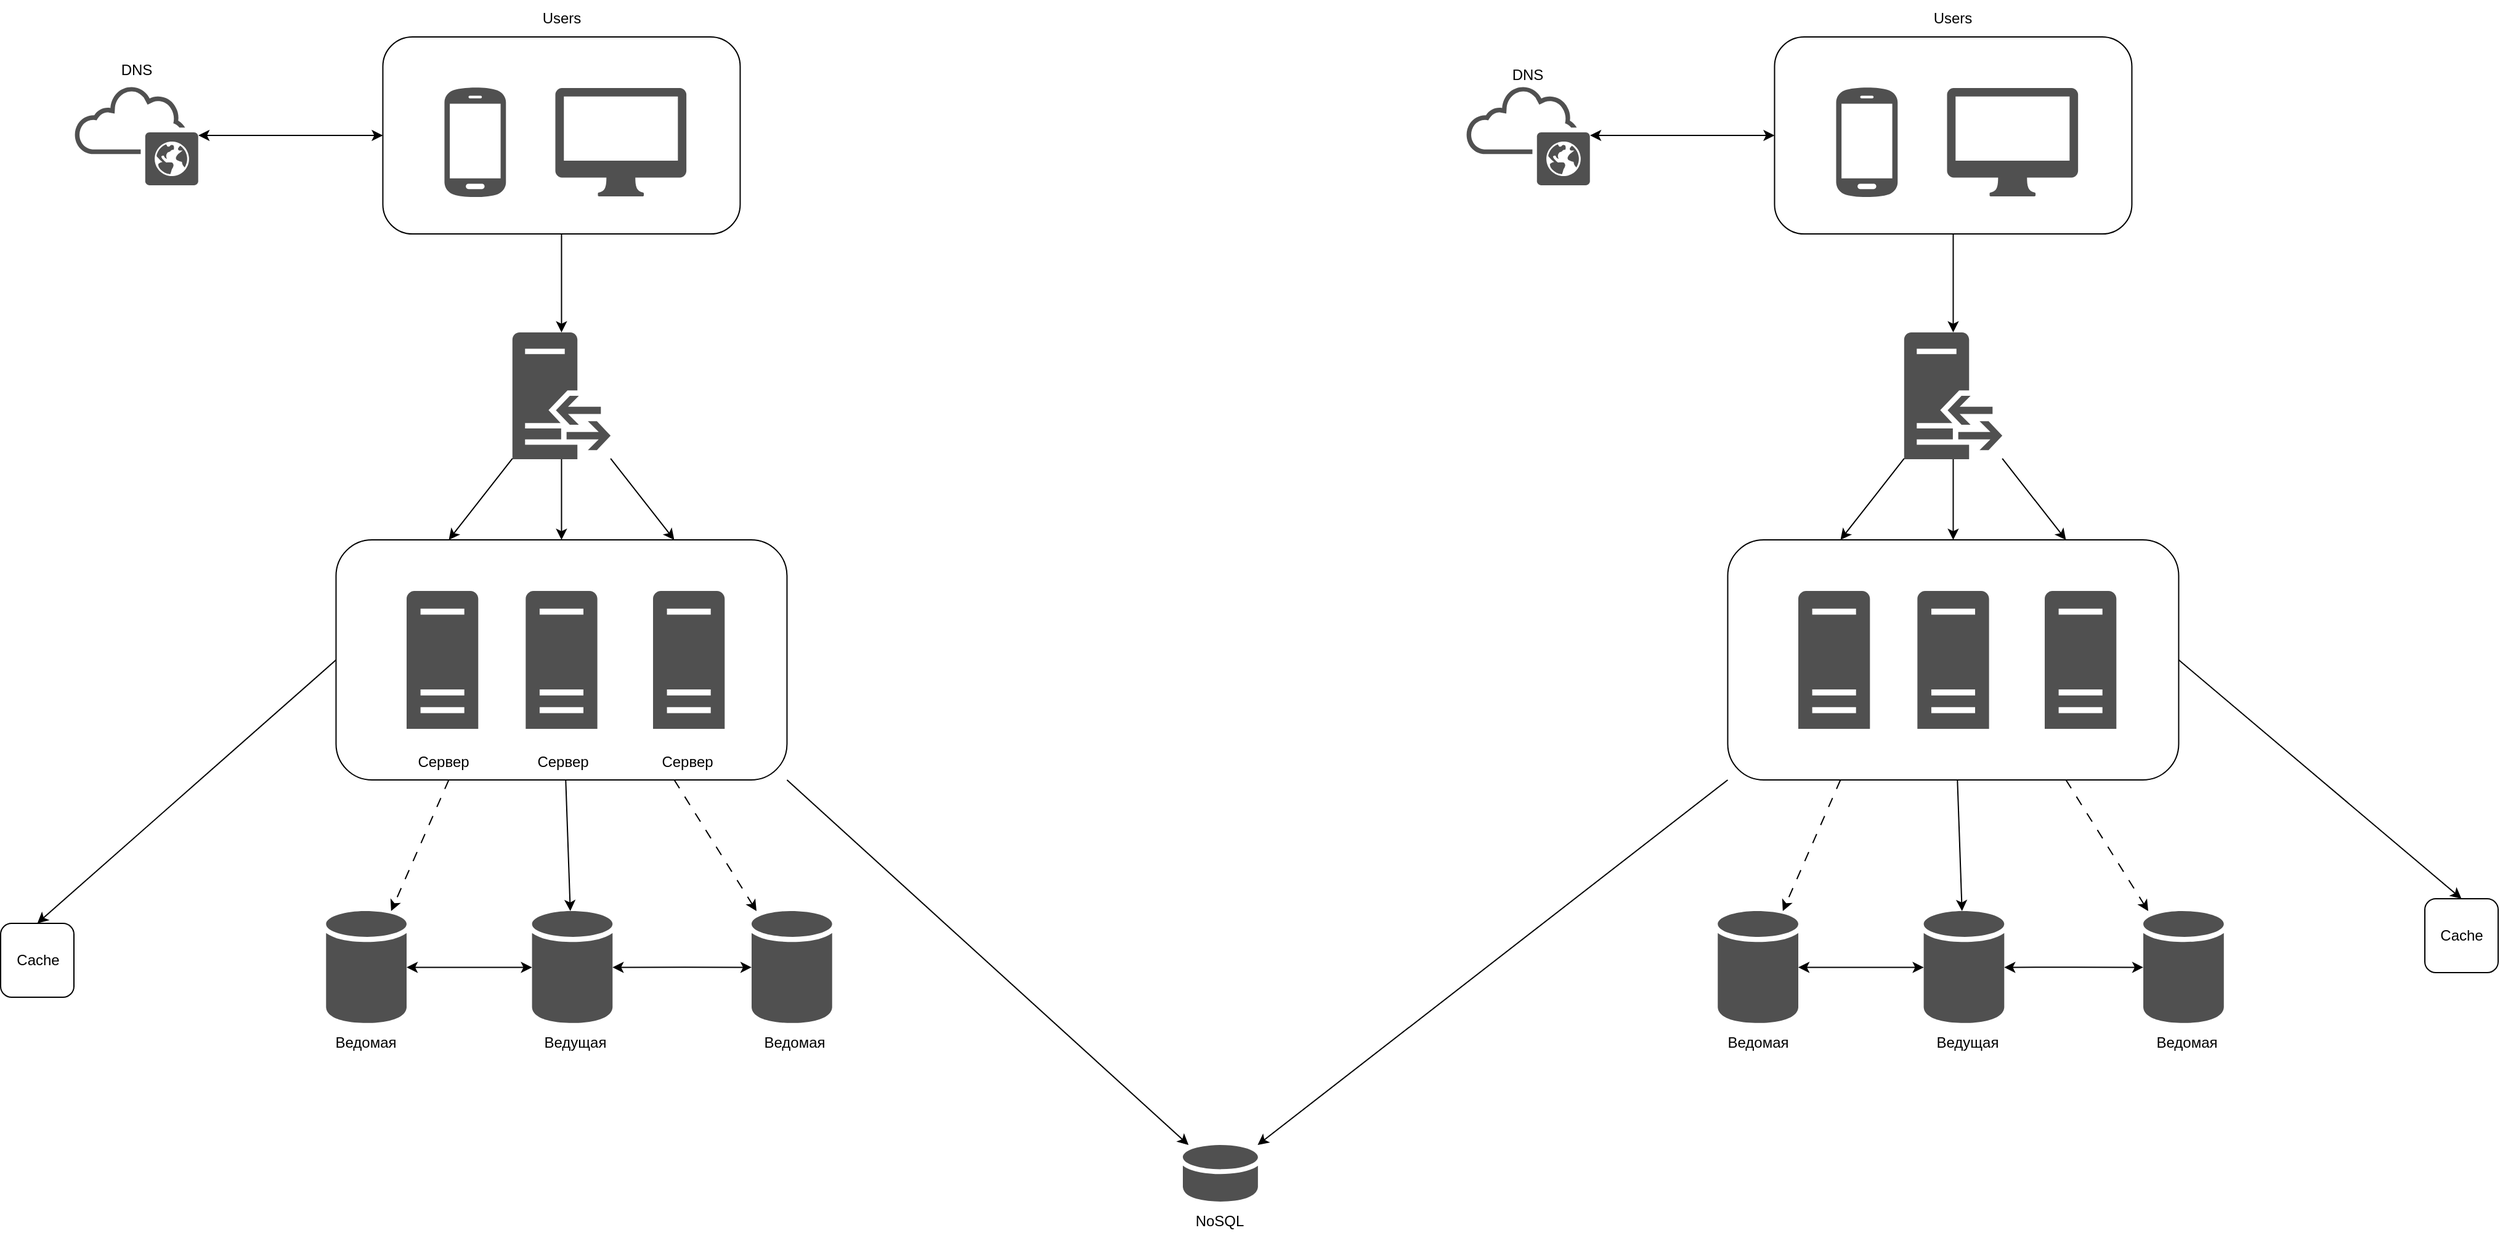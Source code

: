 <mxfile version="21.1.5" type="device">
  <diagram id="WI9T0HZ2pTsCkuznbFz-" name="Page-1">
    <mxGraphModel dx="1659" dy="893" grid="1" gridSize="10" guides="1" tooltips="1" connect="1" arrows="1" fold="1" page="1" pageScale="1" pageWidth="827" pageHeight="1169" math="0" shadow="0">
      <root>
        <mxCell id="0" />
        <mxCell id="1" parent="0" />
        <mxCell id="nlVAUjBcGx_4vp1MrUpF-34" style="rounded=0;orthogonalLoop=1;jettySize=auto;html=1;entryX=0.5;entryY=0;entryDx=0;entryDy=0;exitX=0;exitY=0.5;exitDx=0;exitDy=0;" edge="1" parent="1" source="nlVAUjBcGx_4vp1MrUpF-16" target="nlVAUjBcGx_4vp1MrUpF-32">
          <mxGeometry relative="1" as="geometry" />
        </mxCell>
        <mxCell id="nlVAUjBcGx_4vp1MrUpF-35" style="rounded=0;orthogonalLoop=1;jettySize=auto;html=1;" edge="1" parent="1" source="nlVAUjBcGx_4vp1MrUpF-16" target="nlVAUjBcGx_4vp1MrUpF-23">
          <mxGeometry relative="1" as="geometry" />
        </mxCell>
        <mxCell id="nlVAUjBcGx_4vp1MrUpF-36" style="rounded=0;orthogonalLoop=1;jettySize=auto;html=1;exitX=0.75;exitY=1;exitDx=0;exitDy=0;dashed=1;dashPattern=8 8;" edge="1" parent="1" source="nlVAUjBcGx_4vp1MrUpF-16" target="nlVAUjBcGx_4vp1MrUpF-22">
          <mxGeometry relative="1" as="geometry" />
        </mxCell>
        <mxCell id="nlVAUjBcGx_4vp1MrUpF-37" style="rounded=0;orthogonalLoop=1;jettySize=auto;html=1;exitX=0.25;exitY=1;exitDx=0;exitDy=0;dashed=1;dashPattern=8 8;" edge="1" parent="1" source="nlVAUjBcGx_4vp1MrUpF-16" target="nlVAUjBcGx_4vp1MrUpF-21">
          <mxGeometry relative="1" as="geometry" />
        </mxCell>
        <mxCell id="nlVAUjBcGx_4vp1MrUpF-16" value="" style="rounded=1;whiteSpace=wrap;html=1;" vertex="1" parent="1">
          <mxGeometry x="342.73" y="558.5" width="366" height="195" as="geometry" />
        </mxCell>
        <mxCell id="nlVAUjBcGx_4vp1MrUpF-1" value="" style="sketch=0;pointerEvents=1;shadow=0;dashed=0;html=1;strokeColor=none;fillColor=#505050;labelPosition=center;verticalLabelPosition=bottom;outlineConnect=0;verticalAlign=top;align=center;shape=mxgraph.office.clouds.public_cloud;" vertex="1" parent="1">
          <mxGeometry x="130" y="189.5" width="101" height="81" as="geometry" />
        </mxCell>
        <mxCell id="nlVAUjBcGx_4vp1MrUpF-4" value="" style="rounded=1;whiteSpace=wrap;html=1;" vertex="1" parent="1">
          <mxGeometry x="380.73" y="150" width="290" height="160" as="geometry" />
        </mxCell>
        <mxCell id="nlVAUjBcGx_4vp1MrUpF-2" value="" style="sketch=0;pointerEvents=1;shadow=0;dashed=0;html=1;strokeColor=none;fillColor=#505050;labelPosition=center;verticalLabelPosition=bottom;verticalAlign=top;outlineConnect=0;align=center;shape=mxgraph.office.devices.cell_phone_android_proportional;" vertex="1" parent="1">
          <mxGeometry x="430.73" y="190" width="49.9" height="91" as="geometry" />
        </mxCell>
        <mxCell id="nlVAUjBcGx_4vp1MrUpF-3" value="" style="sketch=0;pointerEvents=1;shadow=0;dashed=0;html=1;strokeColor=none;fillColor=#505050;labelPosition=center;verticalLabelPosition=bottom;verticalAlign=top;outlineConnect=0;align=center;shape=mxgraph.office.devices.mac_client;" vertex="1" parent="1">
          <mxGeometry x="520.73" y="191.5" width="106.34" height="88" as="geometry" />
        </mxCell>
        <mxCell id="nlVAUjBcGx_4vp1MrUpF-6" value="" style="endArrow=classic;html=1;rounded=0;startArrow=classic;startFill=1;exitX=0;exitY=0.5;exitDx=0;exitDy=0;" edge="1" parent="1" source="nlVAUjBcGx_4vp1MrUpF-4" target="nlVAUjBcGx_4vp1MrUpF-1">
          <mxGeometry width="50" height="50" relative="1" as="geometry">
            <mxPoint x="380" y="240" as="sourcePoint" />
            <mxPoint x="240" y="230" as="targetPoint" />
          </mxGeometry>
        </mxCell>
        <mxCell id="nlVAUjBcGx_4vp1MrUpF-7" value="DNS" style="text;html=1;strokeColor=none;fillColor=none;align=center;verticalAlign=middle;whiteSpace=wrap;rounded=0;" vertex="1" parent="1">
          <mxGeometry x="150.5" y="161.5" width="60" height="30" as="geometry" />
        </mxCell>
        <mxCell id="nlVAUjBcGx_4vp1MrUpF-8" value="Users" style="text;html=1;strokeColor=none;fillColor=none;align=center;verticalAlign=middle;whiteSpace=wrap;rounded=0;" vertex="1" parent="1">
          <mxGeometry x="495.73" y="120" width="60" height="30" as="geometry" />
        </mxCell>
        <mxCell id="nlVAUjBcGx_4vp1MrUpF-10" value="" style="sketch=0;pointerEvents=1;shadow=0;dashed=0;html=1;strokeColor=none;fillColor=#505050;labelPosition=center;verticalLabelPosition=bottom;verticalAlign=top;outlineConnect=0;align=center;shape=mxgraph.office.servers.reverse_proxy;" vertex="1" parent="1">
          <mxGeometry x="485.89" y="390" width="79.68" height="103" as="geometry" />
        </mxCell>
        <mxCell id="nlVAUjBcGx_4vp1MrUpF-11" value="" style="sketch=0;pointerEvents=1;shadow=0;dashed=0;html=1;strokeColor=none;fillColor=#505050;labelPosition=center;verticalLabelPosition=bottom;verticalAlign=top;outlineConnect=0;align=center;shape=mxgraph.office.servers.server_generic;" vertex="1" parent="1">
          <mxGeometry x="400" y="600" width="58.15" height="112" as="geometry" />
        </mxCell>
        <mxCell id="nlVAUjBcGx_4vp1MrUpF-14" value="" style="sketch=0;pointerEvents=1;shadow=0;dashed=0;html=1;strokeColor=none;fillColor=#505050;labelPosition=center;verticalLabelPosition=bottom;verticalAlign=top;outlineConnect=0;align=center;shape=mxgraph.office.servers.server_generic;" vertex="1" parent="1">
          <mxGeometry x="496.66" y="600" width="58.15" height="112" as="geometry" />
        </mxCell>
        <mxCell id="nlVAUjBcGx_4vp1MrUpF-15" value="" style="sketch=0;pointerEvents=1;shadow=0;dashed=0;html=1;strokeColor=none;fillColor=#505050;labelPosition=center;verticalLabelPosition=bottom;verticalAlign=top;outlineConnect=0;align=center;shape=mxgraph.office.servers.server_generic;" vertex="1" parent="1">
          <mxGeometry x="600" y="600" width="58.15" height="112" as="geometry" />
        </mxCell>
        <mxCell id="nlVAUjBcGx_4vp1MrUpF-17" value="" style="endArrow=classic;html=1;rounded=0;entryX=0.75;entryY=0;entryDx=0;entryDy=0;" edge="1" parent="1" source="nlVAUjBcGx_4vp1MrUpF-10" target="nlVAUjBcGx_4vp1MrUpF-16">
          <mxGeometry width="50" height="50" relative="1" as="geometry">
            <mxPoint x="540" y="660" as="sourcePoint" />
            <mxPoint x="590" y="610" as="targetPoint" />
          </mxGeometry>
        </mxCell>
        <mxCell id="nlVAUjBcGx_4vp1MrUpF-18" value="" style="endArrow=classic;html=1;rounded=0;entryX=0.5;entryY=0;entryDx=0;entryDy=0;" edge="1" parent="1" source="nlVAUjBcGx_4vp1MrUpF-10" target="nlVAUjBcGx_4vp1MrUpF-16">
          <mxGeometry width="50" height="50" relative="1" as="geometry">
            <mxPoint x="530" y="513" as="sourcePoint" />
            <mxPoint x="571" y="563" as="targetPoint" />
          </mxGeometry>
        </mxCell>
        <mxCell id="nlVAUjBcGx_4vp1MrUpF-19" value="" style="endArrow=classic;html=1;rounded=0;entryX=0.25;entryY=0;entryDx=0;entryDy=0;" edge="1" parent="1" source="nlVAUjBcGx_4vp1MrUpF-10" target="nlVAUjBcGx_4vp1MrUpF-16">
          <mxGeometry width="50" height="50" relative="1" as="geometry">
            <mxPoint x="497" y="513" as="sourcePoint" />
            <mxPoint x="537.66" y="563" as="targetPoint" />
          </mxGeometry>
        </mxCell>
        <mxCell id="nlVAUjBcGx_4vp1MrUpF-20" value="" style="endArrow=classic;html=1;rounded=0;exitX=0.5;exitY=1;exitDx=0;exitDy=0;" edge="1" parent="1" source="nlVAUjBcGx_4vp1MrUpF-4" target="nlVAUjBcGx_4vp1MrUpF-10">
          <mxGeometry width="50" height="50" relative="1" as="geometry">
            <mxPoint x="540" y="430" as="sourcePoint" />
            <mxPoint x="590" y="380" as="targetPoint" />
          </mxGeometry>
        </mxCell>
        <mxCell id="nlVAUjBcGx_4vp1MrUpF-21" value="" style="sketch=0;shadow=0;dashed=0;html=1;strokeColor=none;fillColor=#505050;labelPosition=center;verticalLabelPosition=bottom;verticalAlign=top;outlineConnect=0;align=center;shape=mxgraph.office.databases.database;" vertex="1" parent="1">
          <mxGeometry x="334.64" y="860" width="65.36" height="91.5" as="geometry" />
        </mxCell>
        <mxCell id="nlVAUjBcGx_4vp1MrUpF-22" value="" style="sketch=0;shadow=0;dashed=0;html=1;strokeColor=none;fillColor=#505050;labelPosition=center;verticalLabelPosition=bottom;verticalAlign=top;outlineConnect=0;align=center;shape=mxgraph.office.databases.database;" vertex="1" parent="1">
          <mxGeometry x="680" y="860" width="65.36" height="91.5" as="geometry" />
        </mxCell>
        <mxCell id="nlVAUjBcGx_4vp1MrUpF-23" value="" style="sketch=0;shadow=0;dashed=0;html=1;strokeColor=none;fillColor=#505050;labelPosition=center;verticalLabelPosition=bottom;verticalAlign=top;outlineConnect=0;align=center;shape=mxgraph.office.databases.database;" vertex="1" parent="1">
          <mxGeometry x="501.79" y="860" width="65.36" height="91.5" as="geometry" />
        </mxCell>
        <mxCell id="nlVAUjBcGx_4vp1MrUpF-24" value="" style="endArrow=classic;startArrow=classic;html=1;rounded=0;" edge="1" parent="1" source="nlVAUjBcGx_4vp1MrUpF-21" target="nlVAUjBcGx_4vp1MrUpF-23">
          <mxGeometry width="50" height="50" relative="1" as="geometry">
            <mxPoint x="400" y="910" as="sourcePoint" />
            <mxPoint x="500" y="910" as="targetPoint" />
          </mxGeometry>
        </mxCell>
        <mxCell id="nlVAUjBcGx_4vp1MrUpF-25" value="" style="endArrow=classic;startArrow=classic;html=1;rounded=0;" edge="1" parent="1" source="nlVAUjBcGx_4vp1MrUpF-23" target="nlVAUjBcGx_4vp1MrUpF-22">
          <mxGeometry width="50" height="50" relative="1" as="geometry">
            <mxPoint x="570" y="906" as="sourcePoint" />
            <mxPoint x="667.57" y="905.64" as="targetPoint" />
            <Array as="points">
              <mxPoint x="625.57" y="905.64" />
            </Array>
          </mxGeometry>
        </mxCell>
        <mxCell id="nlVAUjBcGx_4vp1MrUpF-26" value="Ведущая" style="text;html=1;strokeColor=none;fillColor=none;align=center;verticalAlign=middle;whiteSpace=wrap;rounded=0;" vertex="1" parent="1">
          <mxGeometry x="507.15" y="951.5" width="60" height="30" as="geometry" />
        </mxCell>
        <mxCell id="nlVAUjBcGx_4vp1MrUpF-27" value="Ведомая" style="text;html=1;strokeColor=none;fillColor=none;align=center;verticalAlign=middle;whiteSpace=wrap;rounded=0;" vertex="1" parent="1">
          <mxGeometry x="685.36" y="951.5" width="60" height="30" as="geometry" />
        </mxCell>
        <mxCell id="nlVAUjBcGx_4vp1MrUpF-28" value="Ведомая" style="text;html=1;strokeColor=none;fillColor=none;align=center;verticalAlign=middle;whiteSpace=wrap;rounded=0;" vertex="1" parent="1">
          <mxGeometry x="337.32" y="951.5" width="60" height="30" as="geometry" />
        </mxCell>
        <mxCell id="nlVAUjBcGx_4vp1MrUpF-29" value="" style="endArrow=classic;html=1;rounded=0;exitX=1;exitY=1;exitDx=0;exitDy=0;" edge="1" parent="1" source="nlVAUjBcGx_4vp1MrUpF-16" target="nlVAUjBcGx_4vp1MrUpF-30">
          <mxGeometry width="50" height="50" relative="1" as="geometry">
            <mxPoint x="709" y="656" as="sourcePoint" />
            <mxPoint x="210" y="860" as="targetPoint" />
          </mxGeometry>
        </mxCell>
        <mxCell id="nlVAUjBcGx_4vp1MrUpF-30" value="" style="sketch=0;shadow=0;dashed=0;html=1;strokeColor=none;fillColor=#505050;labelPosition=center;verticalLabelPosition=bottom;verticalAlign=top;outlineConnect=0;align=center;shape=mxgraph.office.databases.database_mini_1;" vertex="1" parent="1">
          <mxGeometry x="1030" y="1050" width="60.93" height="47" as="geometry" />
        </mxCell>
        <mxCell id="nlVAUjBcGx_4vp1MrUpF-31" value="NoSQL" style="text;html=1;strokeColor=none;fillColor=none;align=center;verticalAlign=middle;whiteSpace=wrap;rounded=0;" vertex="1" parent="1">
          <mxGeometry x="1030" y="1097" width="60" height="30" as="geometry" />
        </mxCell>
        <mxCell id="nlVAUjBcGx_4vp1MrUpF-32" value="Cache" style="rounded=1;whiteSpace=wrap;html=1;" vertex="1" parent="1">
          <mxGeometry x="70.5" y="870" width="59.5" height="60" as="geometry" />
        </mxCell>
        <mxCell id="nlVAUjBcGx_4vp1MrUpF-38" style="rounded=0;orthogonalLoop=1;jettySize=auto;html=1;entryX=0.5;entryY=0;entryDx=0;entryDy=0;exitX=1;exitY=0.5;exitDx=0;exitDy=0;" edge="1" parent="1" source="nlVAUjBcGx_4vp1MrUpF-42" target="nlVAUjBcGx_4vp1MrUpF-66">
          <mxGeometry relative="1" as="geometry" />
        </mxCell>
        <mxCell id="nlVAUjBcGx_4vp1MrUpF-39" style="rounded=0;orthogonalLoop=1;jettySize=auto;html=1;" edge="1" parent="1" source="nlVAUjBcGx_4vp1MrUpF-42" target="nlVAUjBcGx_4vp1MrUpF-60">
          <mxGeometry relative="1" as="geometry" />
        </mxCell>
        <mxCell id="nlVAUjBcGx_4vp1MrUpF-40" style="rounded=0;orthogonalLoop=1;jettySize=auto;html=1;exitX=0.75;exitY=1;exitDx=0;exitDy=0;dashed=1;dashPattern=8 8;" edge="1" parent="1" source="nlVAUjBcGx_4vp1MrUpF-42" target="nlVAUjBcGx_4vp1MrUpF-59">
          <mxGeometry relative="1" as="geometry" />
        </mxCell>
        <mxCell id="nlVAUjBcGx_4vp1MrUpF-41" style="rounded=0;orthogonalLoop=1;jettySize=auto;html=1;exitX=0.25;exitY=1;exitDx=0;exitDy=0;dashed=1;dashPattern=8 8;" edge="1" parent="1" source="nlVAUjBcGx_4vp1MrUpF-42" target="nlVAUjBcGx_4vp1MrUpF-58">
          <mxGeometry relative="1" as="geometry" />
        </mxCell>
        <mxCell id="nlVAUjBcGx_4vp1MrUpF-67" style="rounded=0;orthogonalLoop=1;jettySize=auto;html=1;exitX=0;exitY=1;exitDx=0;exitDy=0;" edge="1" parent="1" source="nlVAUjBcGx_4vp1MrUpF-42" target="nlVAUjBcGx_4vp1MrUpF-30">
          <mxGeometry relative="1" as="geometry" />
        </mxCell>
        <mxCell id="nlVAUjBcGx_4vp1MrUpF-42" value="" style="rounded=1;whiteSpace=wrap;html=1;" vertex="1" parent="1">
          <mxGeometry x="1472.23" y="558.5" width="366" height="195" as="geometry" />
        </mxCell>
        <mxCell id="nlVAUjBcGx_4vp1MrUpF-43" value="" style="sketch=0;pointerEvents=1;shadow=0;dashed=0;html=1;strokeColor=none;fillColor=#505050;labelPosition=center;verticalLabelPosition=bottom;outlineConnect=0;verticalAlign=top;align=center;shape=mxgraph.office.clouds.public_cloud;" vertex="1" parent="1">
          <mxGeometry x="1259.5" y="189.5" width="101" height="81" as="geometry" />
        </mxCell>
        <mxCell id="nlVAUjBcGx_4vp1MrUpF-44" value="" style="rounded=1;whiteSpace=wrap;html=1;" vertex="1" parent="1">
          <mxGeometry x="1510.23" y="150" width="290" height="160" as="geometry" />
        </mxCell>
        <mxCell id="nlVAUjBcGx_4vp1MrUpF-45" value="" style="sketch=0;pointerEvents=1;shadow=0;dashed=0;html=1;strokeColor=none;fillColor=#505050;labelPosition=center;verticalLabelPosition=bottom;verticalAlign=top;outlineConnect=0;align=center;shape=mxgraph.office.devices.cell_phone_android_proportional;" vertex="1" parent="1">
          <mxGeometry x="1560.23" y="190" width="49.9" height="91" as="geometry" />
        </mxCell>
        <mxCell id="nlVAUjBcGx_4vp1MrUpF-46" value="" style="sketch=0;pointerEvents=1;shadow=0;dashed=0;html=1;strokeColor=none;fillColor=#505050;labelPosition=center;verticalLabelPosition=bottom;verticalAlign=top;outlineConnect=0;align=center;shape=mxgraph.office.devices.mac_client;" vertex="1" parent="1">
          <mxGeometry x="1650.23" y="191.5" width="106.34" height="88" as="geometry" />
        </mxCell>
        <mxCell id="nlVAUjBcGx_4vp1MrUpF-47" value="" style="endArrow=classic;html=1;rounded=0;startArrow=classic;startFill=1;exitX=0;exitY=0.5;exitDx=0;exitDy=0;" edge="1" parent="1" source="nlVAUjBcGx_4vp1MrUpF-44" target="nlVAUjBcGx_4vp1MrUpF-43">
          <mxGeometry width="50" height="50" relative="1" as="geometry">
            <mxPoint x="1509.5" y="240" as="sourcePoint" />
            <mxPoint x="1369.5" y="230" as="targetPoint" />
          </mxGeometry>
        </mxCell>
        <mxCell id="nlVAUjBcGx_4vp1MrUpF-48" value="DNS" style="text;html=1;strokeColor=none;fillColor=none;align=center;verticalAlign=middle;whiteSpace=wrap;rounded=0;" vertex="1" parent="1">
          <mxGeometry x="1280" y="161.5" width="60" height="38.5" as="geometry" />
        </mxCell>
        <mxCell id="nlVAUjBcGx_4vp1MrUpF-49" value="Users" style="text;html=1;strokeColor=none;fillColor=none;align=center;verticalAlign=middle;whiteSpace=wrap;rounded=0;" vertex="1" parent="1">
          <mxGeometry x="1625.23" y="120" width="60" height="30" as="geometry" />
        </mxCell>
        <mxCell id="nlVAUjBcGx_4vp1MrUpF-50" value="" style="sketch=0;pointerEvents=1;shadow=0;dashed=0;html=1;strokeColor=none;fillColor=#505050;labelPosition=center;verticalLabelPosition=bottom;verticalAlign=top;outlineConnect=0;align=center;shape=mxgraph.office.servers.reverse_proxy;" vertex="1" parent="1">
          <mxGeometry x="1615.39" y="390" width="79.68" height="103" as="geometry" />
        </mxCell>
        <mxCell id="nlVAUjBcGx_4vp1MrUpF-51" value="" style="sketch=0;pointerEvents=1;shadow=0;dashed=0;html=1;strokeColor=none;fillColor=#505050;labelPosition=center;verticalLabelPosition=bottom;verticalAlign=top;outlineConnect=0;align=center;shape=mxgraph.office.servers.server_generic;" vertex="1" parent="1">
          <mxGeometry x="1529.5" y="600" width="58.15" height="112" as="geometry" />
        </mxCell>
        <mxCell id="nlVAUjBcGx_4vp1MrUpF-52" value="" style="sketch=0;pointerEvents=1;shadow=0;dashed=0;html=1;strokeColor=none;fillColor=#505050;labelPosition=center;verticalLabelPosition=bottom;verticalAlign=top;outlineConnect=0;align=center;shape=mxgraph.office.servers.server_generic;" vertex="1" parent="1">
          <mxGeometry x="1626.16" y="600" width="58.15" height="112" as="geometry" />
        </mxCell>
        <mxCell id="nlVAUjBcGx_4vp1MrUpF-53" value="" style="sketch=0;pointerEvents=1;shadow=0;dashed=0;html=1;strokeColor=none;fillColor=#505050;labelPosition=center;verticalLabelPosition=bottom;verticalAlign=top;outlineConnect=0;align=center;shape=mxgraph.office.servers.server_generic;" vertex="1" parent="1">
          <mxGeometry x="1729.5" y="600" width="58.15" height="112" as="geometry" />
        </mxCell>
        <mxCell id="nlVAUjBcGx_4vp1MrUpF-54" value="" style="endArrow=classic;html=1;rounded=0;entryX=0.75;entryY=0;entryDx=0;entryDy=0;" edge="1" parent="1" source="nlVAUjBcGx_4vp1MrUpF-50" target="nlVAUjBcGx_4vp1MrUpF-42">
          <mxGeometry width="50" height="50" relative="1" as="geometry">
            <mxPoint x="1669.5" y="660" as="sourcePoint" />
            <mxPoint x="1719.5" y="610" as="targetPoint" />
          </mxGeometry>
        </mxCell>
        <mxCell id="nlVAUjBcGx_4vp1MrUpF-55" value="" style="endArrow=classic;html=1;rounded=0;entryX=0.5;entryY=0;entryDx=0;entryDy=0;" edge="1" parent="1" source="nlVAUjBcGx_4vp1MrUpF-50" target="nlVAUjBcGx_4vp1MrUpF-42">
          <mxGeometry width="50" height="50" relative="1" as="geometry">
            <mxPoint x="1659.5" y="513" as="sourcePoint" />
            <mxPoint x="1700.5" y="563" as="targetPoint" />
          </mxGeometry>
        </mxCell>
        <mxCell id="nlVAUjBcGx_4vp1MrUpF-56" value="" style="endArrow=classic;html=1;rounded=0;entryX=0.25;entryY=0;entryDx=0;entryDy=0;" edge="1" parent="1" source="nlVAUjBcGx_4vp1MrUpF-50" target="nlVAUjBcGx_4vp1MrUpF-42">
          <mxGeometry width="50" height="50" relative="1" as="geometry">
            <mxPoint x="1626.5" y="513" as="sourcePoint" />
            <mxPoint x="1667.16" y="563" as="targetPoint" />
          </mxGeometry>
        </mxCell>
        <mxCell id="nlVAUjBcGx_4vp1MrUpF-57" value="" style="endArrow=classic;html=1;rounded=0;exitX=0.5;exitY=1;exitDx=0;exitDy=0;" edge="1" parent="1" source="nlVAUjBcGx_4vp1MrUpF-44" target="nlVAUjBcGx_4vp1MrUpF-50">
          <mxGeometry width="50" height="50" relative="1" as="geometry">
            <mxPoint x="1669.5" y="430" as="sourcePoint" />
            <mxPoint x="1719.5" y="380" as="targetPoint" />
          </mxGeometry>
        </mxCell>
        <mxCell id="nlVAUjBcGx_4vp1MrUpF-58" value="" style="sketch=0;shadow=0;dashed=0;html=1;strokeColor=none;fillColor=#505050;labelPosition=center;verticalLabelPosition=bottom;verticalAlign=top;outlineConnect=0;align=center;shape=mxgraph.office.databases.database;" vertex="1" parent="1">
          <mxGeometry x="1464.14" y="860" width="65.36" height="91.5" as="geometry" />
        </mxCell>
        <mxCell id="nlVAUjBcGx_4vp1MrUpF-59" value="" style="sketch=0;shadow=0;dashed=0;html=1;strokeColor=none;fillColor=#505050;labelPosition=center;verticalLabelPosition=bottom;verticalAlign=top;outlineConnect=0;align=center;shape=mxgraph.office.databases.database;" vertex="1" parent="1">
          <mxGeometry x="1809.5" y="860" width="65.36" height="91.5" as="geometry" />
        </mxCell>
        <mxCell id="nlVAUjBcGx_4vp1MrUpF-60" value="" style="sketch=0;shadow=0;dashed=0;html=1;strokeColor=none;fillColor=#505050;labelPosition=center;verticalLabelPosition=bottom;verticalAlign=top;outlineConnect=0;align=center;shape=mxgraph.office.databases.database;" vertex="1" parent="1">
          <mxGeometry x="1631.29" y="860" width="65.36" height="91.5" as="geometry" />
        </mxCell>
        <mxCell id="nlVAUjBcGx_4vp1MrUpF-61" value="" style="endArrow=classic;startArrow=classic;html=1;rounded=0;" edge="1" parent="1" source="nlVAUjBcGx_4vp1MrUpF-58" target="nlVAUjBcGx_4vp1MrUpF-60">
          <mxGeometry width="50" height="50" relative="1" as="geometry">
            <mxPoint x="1529.5" y="910" as="sourcePoint" />
            <mxPoint x="1629.5" y="910" as="targetPoint" />
          </mxGeometry>
        </mxCell>
        <mxCell id="nlVAUjBcGx_4vp1MrUpF-62" value="" style="endArrow=classic;startArrow=classic;html=1;rounded=0;" edge="1" parent="1" source="nlVAUjBcGx_4vp1MrUpF-60" target="nlVAUjBcGx_4vp1MrUpF-59">
          <mxGeometry width="50" height="50" relative="1" as="geometry">
            <mxPoint x="1699.5" y="906" as="sourcePoint" />
            <mxPoint x="1797.07" y="905.64" as="targetPoint" />
            <Array as="points">
              <mxPoint x="1755.07" y="905.64" />
            </Array>
          </mxGeometry>
        </mxCell>
        <mxCell id="nlVAUjBcGx_4vp1MrUpF-63" value="Ведущая" style="text;html=1;strokeColor=none;fillColor=none;align=center;verticalAlign=middle;whiteSpace=wrap;rounded=0;" vertex="1" parent="1">
          <mxGeometry x="1636.65" y="951.5" width="60" height="30" as="geometry" />
        </mxCell>
        <mxCell id="nlVAUjBcGx_4vp1MrUpF-64" value="Ведомая" style="text;html=1;strokeColor=none;fillColor=none;align=center;verticalAlign=middle;whiteSpace=wrap;rounded=0;" vertex="1" parent="1">
          <mxGeometry x="1814.86" y="951.5" width="60" height="30" as="geometry" />
        </mxCell>
        <mxCell id="nlVAUjBcGx_4vp1MrUpF-65" value="Ведомая" style="text;html=1;strokeColor=none;fillColor=none;align=center;verticalAlign=middle;whiteSpace=wrap;rounded=0;" vertex="1" parent="1">
          <mxGeometry x="1466.82" y="951.5" width="60" height="30" as="geometry" />
        </mxCell>
        <mxCell id="nlVAUjBcGx_4vp1MrUpF-66" value="Cache" style="rounded=1;whiteSpace=wrap;html=1;" vertex="1" parent="1">
          <mxGeometry x="2038" y="850" width="59.5" height="60" as="geometry" />
        </mxCell>
        <mxCell id="nlVAUjBcGx_4vp1MrUpF-76" value="Сервер" style="text;html=1;strokeColor=none;fillColor=none;align=center;verticalAlign=middle;whiteSpace=wrap;rounded=0;" vertex="1" parent="1">
          <mxGeometry x="496.66" y="723.5" width="60" height="30" as="geometry" />
        </mxCell>
        <mxCell id="nlVAUjBcGx_4vp1MrUpF-77" value="Сервер" style="text;html=1;strokeColor=none;fillColor=none;align=center;verticalAlign=middle;whiteSpace=wrap;rounded=0;" vertex="1" parent="1">
          <mxGeometry x="400" y="723.5" width="60" height="30" as="geometry" />
        </mxCell>
        <mxCell id="nlVAUjBcGx_4vp1MrUpF-78" value="Сервер" style="text;html=1;strokeColor=none;fillColor=none;align=center;verticalAlign=middle;whiteSpace=wrap;rounded=0;" vertex="1" parent="1">
          <mxGeometry x="598.15" y="723.5" width="60" height="30" as="geometry" />
        </mxCell>
      </root>
    </mxGraphModel>
  </diagram>
</mxfile>
